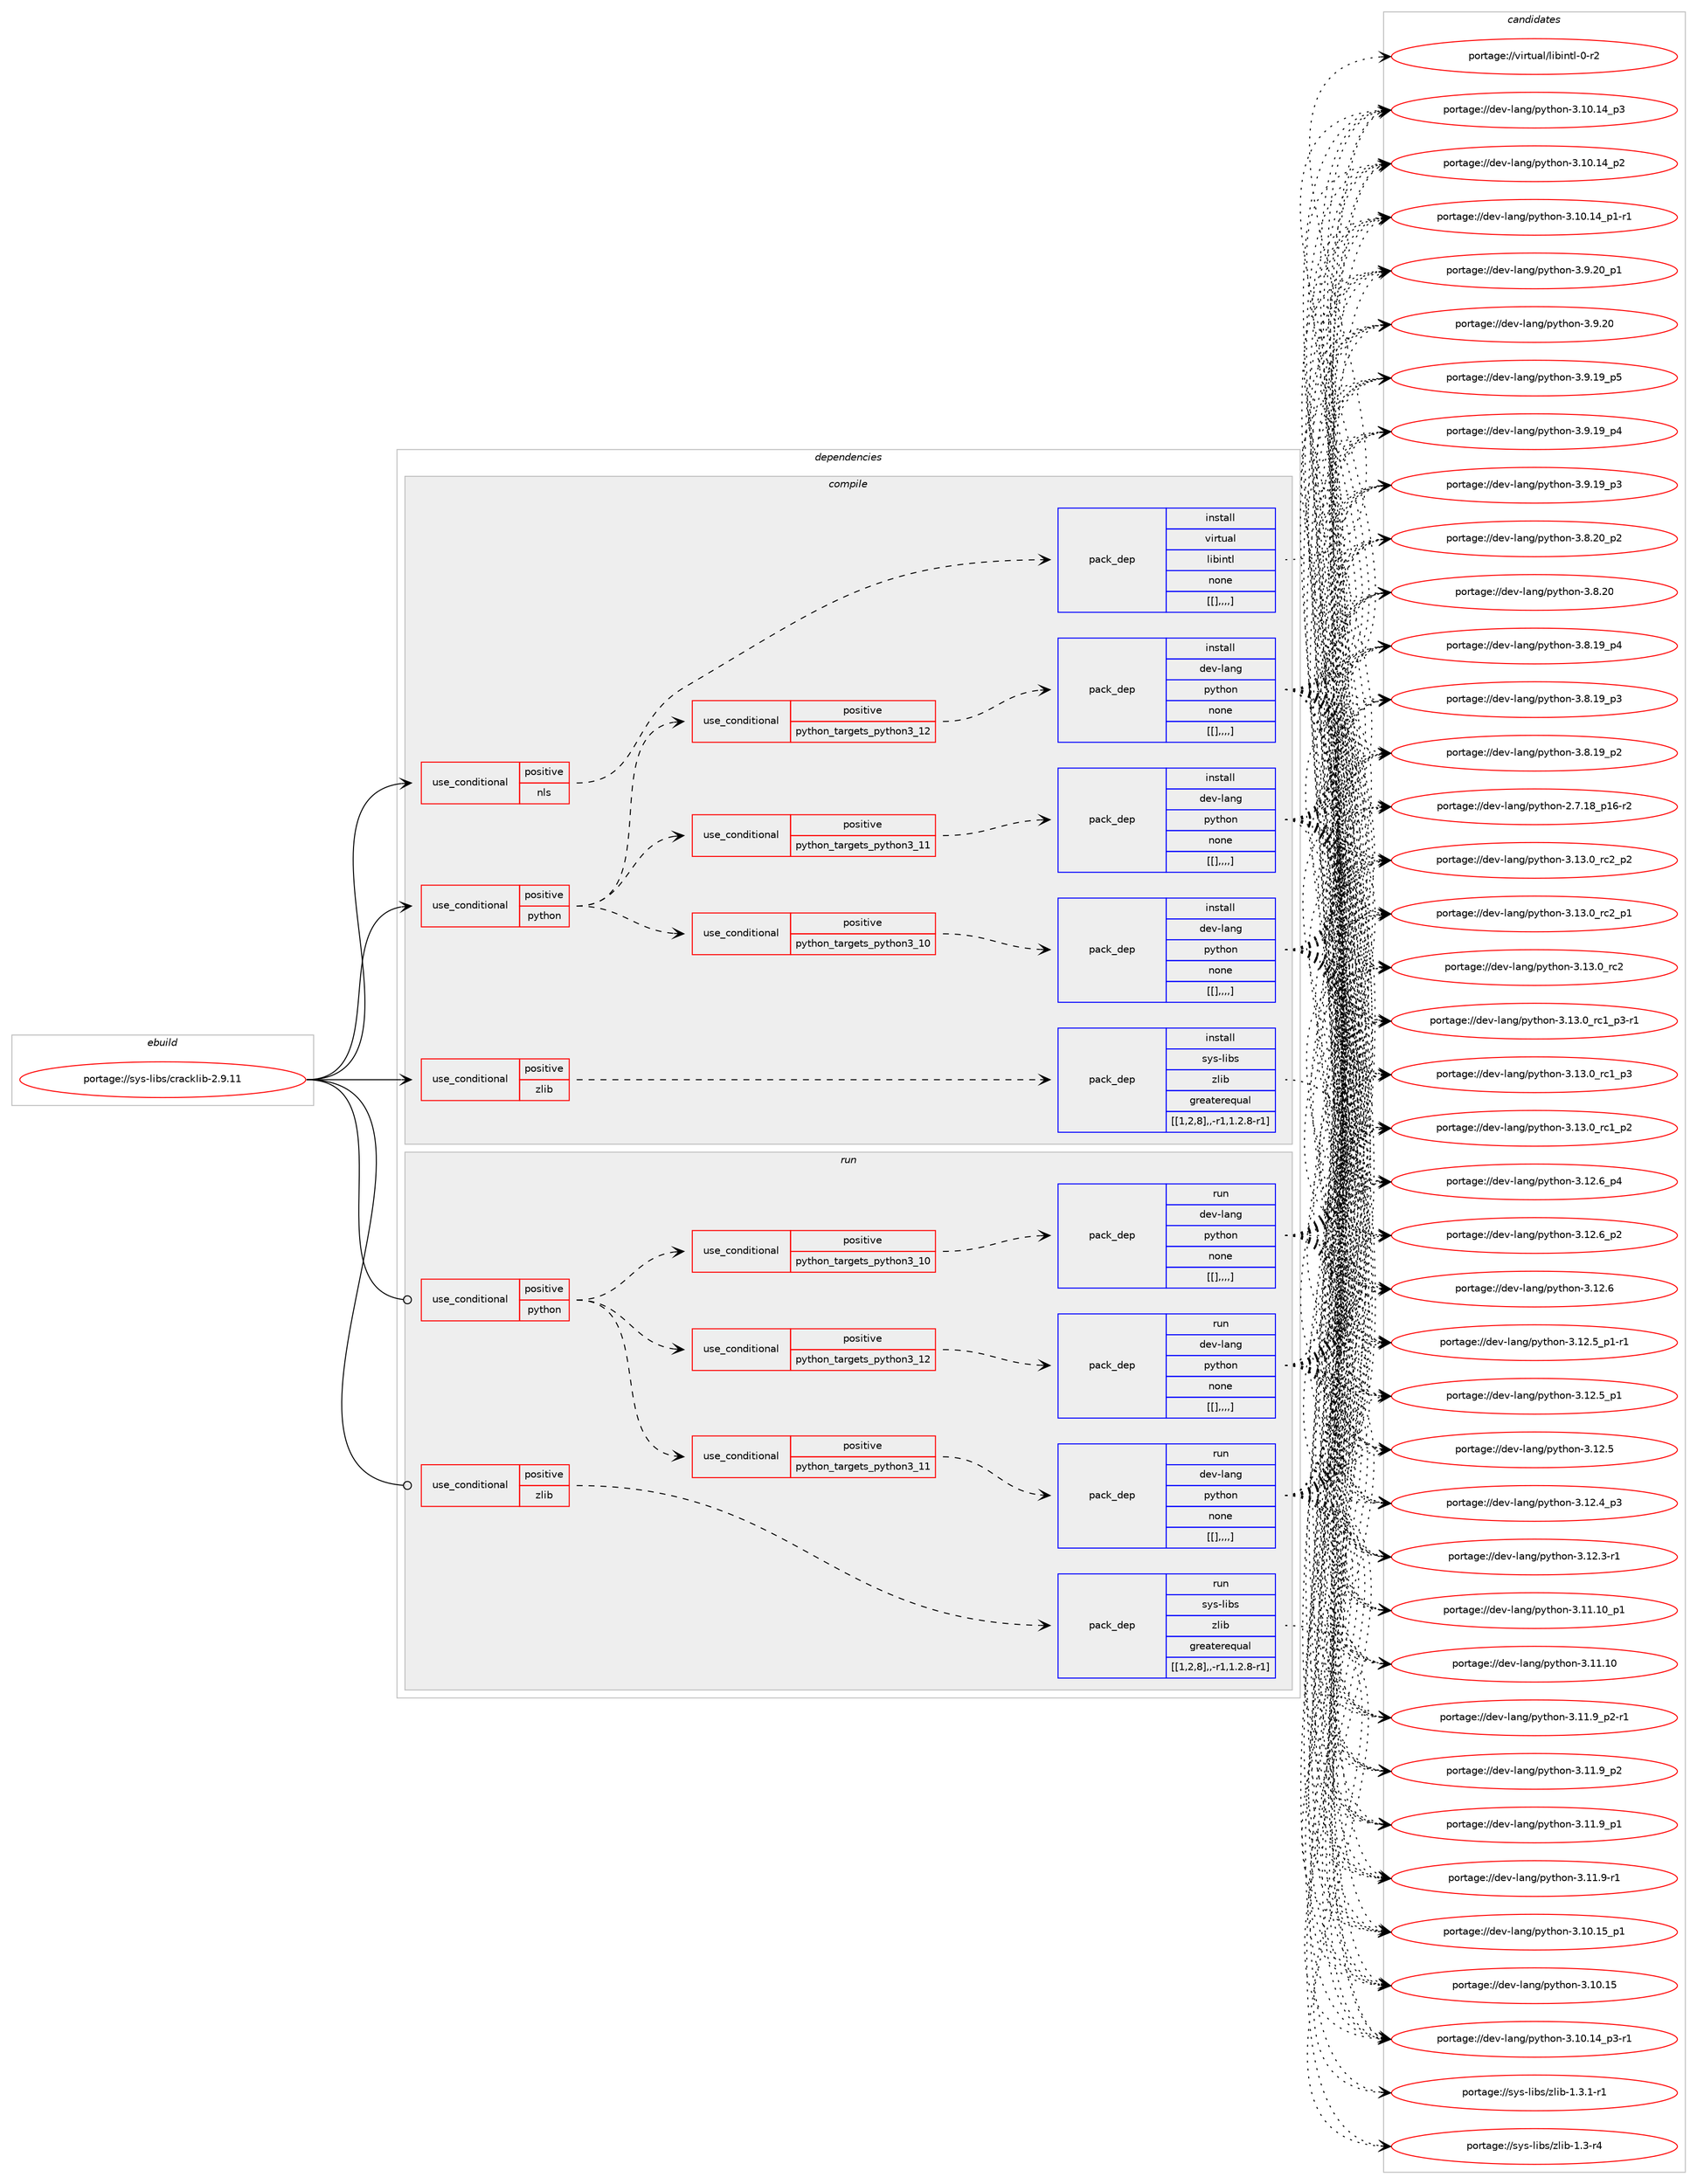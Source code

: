 digraph prolog {

# *************
# Graph options
# *************

newrank=true;
concentrate=true;
compound=true;
graph [rankdir=LR,fontname=Helvetica,fontsize=10,ranksep=1.5];#, ranksep=2.5, nodesep=0.2];
edge  [arrowhead=vee];
node  [fontname=Helvetica,fontsize=10];

# **********
# The ebuild
# **********

subgraph cluster_leftcol {
color=gray;
label=<<i>ebuild</i>>;
id [label="portage://sys-libs/cracklib-2.9.11", color=red, width=4, href="../sys-libs/cracklib-2.9.11.svg"];
}

# ****************
# The dependencies
# ****************

subgraph cluster_midcol {
color=gray;
label=<<i>dependencies</i>>;
subgraph cluster_compile {
fillcolor="#eeeeee";
style=filled;
label=<<i>compile</i>>;
subgraph cond9446 {
dependency25572 [label=<<TABLE BORDER="0" CELLBORDER="1" CELLSPACING="0" CELLPADDING="4"><TR><TD ROWSPAN="3" CELLPADDING="10">use_conditional</TD></TR><TR><TD>positive</TD></TR><TR><TD>nls</TD></TR></TABLE>>, shape=none, color=red];
subgraph pack16048 {
dependency25573 [label=<<TABLE BORDER="0" CELLBORDER="1" CELLSPACING="0" CELLPADDING="4" WIDTH="220"><TR><TD ROWSPAN="6" CELLPADDING="30">pack_dep</TD></TR><TR><TD WIDTH="110">install</TD></TR><TR><TD>virtual</TD></TR><TR><TD>libintl</TD></TR><TR><TD>none</TD></TR><TR><TD>[[],,,,]</TD></TR></TABLE>>, shape=none, color=blue];
}
dependency25572:e -> dependency25573:w [weight=20,style="dashed",arrowhead="vee"];
}
id:e -> dependency25572:w [weight=20,style="solid",arrowhead="vee"];
subgraph cond9447 {
dependency25574 [label=<<TABLE BORDER="0" CELLBORDER="1" CELLSPACING="0" CELLPADDING="4"><TR><TD ROWSPAN="3" CELLPADDING="10">use_conditional</TD></TR><TR><TD>positive</TD></TR><TR><TD>python</TD></TR></TABLE>>, shape=none, color=red];
subgraph cond9448 {
dependency25575 [label=<<TABLE BORDER="0" CELLBORDER="1" CELLSPACING="0" CELLPADDING="4"><TR><TD ROWSPAN="3" CELLPADDING="10">use_conditional</TD></TR><TR><TD>positive</TD></TR><TR><TD>python_targets_python3_10</TD></TR></TABLE>>, shape=none, color=red];
subgraph pack16049 {
dependency25576 [label=<<TABLE BORDER="0" CELLBORDER="1" CELLSPACING="0" CELLPADDING="4" WIDTH="220"><TR><TD ROWSPAN="6" CELLPADDING="30">pack_dep</TD></TR><TR><TD WIDTH="110">install</TD></TR><TR><TD>dev-lang</TD></TR><TR><TD>python</TD></TR><TR><TD>none</TD></TR><TR><TD>[[],,,,]</TD></TR></TABLE>>, shape=none, color=blue];
}
dependency25575:e -> dependency25576:w [weight=20,style="dashed",arrowhead="vee"];
}
dependency25574:e -> dependency25575:w [weight=20,style="dashed",arrowhead="vee"];
subgraph cond9449 {
dependency25577 [label=<<TABLE BORDER="0" CELLBORDER="1" CELLSPACING="0" CELLPADDING="4"><TR><TD ROWSPAN="3" CELLPADDING="10">use_conditional</TD></TR><TR><TD>positive</TD></TR><TR><TD>python_targets_python3_11</TD></TR></TABLE>>, shape=none, color=red];
subgraph pack16050 {
dependency25578 [label=<<TABLE BORDER="0" CELLBORDER="1" CELLSPACING="0" CELLPADDING="4" WIDTH="220"><TR><TD ROWSPAN="6" CELLPADDING="30">pack_dep</TD></TR><TR><TD WIDTH="110">install</TD></TR><TR><TD>dev-lang</TD></TR><TR><TD>python</TD></TR><TR><TD>none</TD></TR><TR><TD>[[],,,,]</TD></TR></TABLE>>, shape=none, color=blue];
}
dependency25577:e -> dependency25578:w [weight=20,style="dashed",arrowhead="vee"];
}
dependency25574:e -> dependency25577:w [weight=20,style="dashed",arrowhead="vee"];
subgraph cond9450 {
dependency25579 [label=<<TABLE BORDER="0" CELLBORDER="1" CELLSPACING="0" CELLPADDING="4"><TR><TD ROWSPAN="3" CELLPADDING="10">use_conditional</TD></TR><TR><TD>positive</TD></TR><TR><TD>python_targets_python3_12</TD></TR></TABLE>>, shape=none, color=red];
subgraph pack16051 {
dependency25580 [label=<<TABLE BORDER="0" CELLBORDER="1" CELLSPACING="0" CELLPADDING="4" WIDTH="220"><TR><TD ROWSPAN="6" CELLPADDING="30">pack_dep</TD></TR><TR><TD WIDTH="110">install</TD></TR><TR><TD>dev-lang</TD></TR><TR><TD>python</TD></TR><TR><TD>none</TD></TR><TR><TD>[[],,,,]</TD></TR></TABLE>>, shape=none, color=blue];
}
dependency25579:e -> dependency25580:w [weight=20,style="dashed",arrowhead="vee"];
}
dependency25574:e -> dependency25579:w [weight=20,style="dashed",arrowhead="vee"];
}
id:e -> dependency25574:w [weight=20,style="solid",arrowhead="vee"];
subgraph cond9451 {
dependency25581 [label=<<TABLE BORDER="0" CELLBORDER="1" CELLSPACING="0" CELLPADDING="4"><TR><TD ROWSPAN="3" CELLPADDING="10">use_conditional</TD></TR><TR><TD>positive</TD></TR><TR><TD>zlib</TD></TR></TABLE>>, shape=none, color=red];
subgraph pack16052 {
dependency25582 [label=<<TABLE BORDER="0" CELLBORDER="1" CELLSPACING="0" CELLPADDING="4" WIDTH="220"><TR><TD ROWSPAN="6" CELLPADDING="30">pack_dep</TD></TR><TR><TD WIDTH="110">install</TD></TR><TR><TD>sys-libs</TD></TR><TR><TD>zlib</TD></TR><TR><TD>greaterequal</TD></TR><TR><TD>[[1,2,8],,-r1,1.2.8-r1]</TD></TR></TABLE>>, shape=none, color=blue];
}
dependency25581:e -> dependency25582:w [weight=20,style="dashed",arrowhead="vee"];
}
id:e -> dependency25581:w [weight=20,style="solid",arrowhead="vee"];
}
subgraph cluster_compileandrun {
fillcolor="#eeeeee";
style=filled;
label=<<i>compile and run</i>>;
}
subgraph cluster_run {
fillcolor="#eeeeee";
style=filled;
label=<<i>run</i>>;
subgraph cond9452 {
dependency25583 [label=<<TABLE BORDER="0" CELLBORDER="1" CELLSPACING="0" CELLPADDING="4"><TR><TD ROWSPAN="3" CELLPADDING="10">use_conditional</TD></TR><TR><TD>positive</TD></TR><TR><TD>python</TD></TR></TABLE>>, shape=none, color=red];
subgraph cond9453 {
dependency25584 [label=<<TABLE BORDER="0" CELLBORDER="1" CELLSPACING="0" CELLPADDING="4"><TR><TD ROWSPAN="3" CELLPADDING="10">use_conditional</TD></TR><TR><TD>positive</TD></TR><TR><TD>python_targets_python3_10</TD></TR></TABLE>>, shape=none, color=red];
subgraph pack16053 {
dependency25585 [label=<<TABLE BORDER="0" CELLBORDER="1" CELLSPACING="0" CELLPADDING="4" WIDTH="220"><TR><TD ROWSPAN="6" CELLPADDING="30">pack_dep</TD></TR><TR><TD WIDTH="110">run</TD></TR><TR><TD>dev-lang</TD></TR><TR><TD>python</TD></TR><TR><TD>none</TD></TR><TR><TD>[[],,,,]</TD></TR></TABLE>>, shape=none, color=blue];
}
dependency25584:e -> dependency25585:w [weight=20,style="dashed",arrowhead="vee"];
}
dependency25583:e -> dependency25584:w [weight=20,style="dashed",arrowhead="vee"];
subgraph cond9454 {
dependency25586 [label=<<TABLE BORDER="0" CELLBORDER="1" CELLSPACING="0" CELLPADDING="4"><TR><TD ROWSPAN="3" CELLPADDING="10">use_conditional</TD></TR><TR><TD>positive</TD></TR><TR><TD>python_targets_python3_11</TD></TR></TABLE>>, shape=none, color=red];
subgraph pack16054 {
dependency25587 [label=<<TABLE BORDER="0" CELLBORDER="1" CELLSPACING="0" CELLPADDING="4" WIDTH="220"><TR><TD ROWSPAN="6" CELLPADDING="30">pack_dep</TD></TR><TR><TD WIDTH="110">run</TD></TR><TR><TD>dev-lang</TD></TR><TR><TD>python</TD></TR><TR><TD>none</TD></TR><TR><TD>[[],,,,]</TD></TR></TABLE>>, shape=none, color=blue];
}
dependency25586:e -> dependency25587:w [weight=20,style="dashed",arrowhead="vee"];
}
dependency25583:e -> dependency25586:w [weight=20,style="dashed",arrowhead="vee"];
subgraph cond9455 {
dependency25588 [label=<<TABLE BORDER="0" CELLBORDER="1" CELLSPACING="0" CELLPADDING="4"><TR><TD ROWSPAN="3" CELLPADDING="10">use_conditional</TD></TR><TR><TD>positive</TD></TR><TR><TD>python_targets_python3_12</TD></TR></TABLE>>, shape=none, color=red];
subgraph pack16055 {
dependency25589 [label=<<TABLE BORDER="0" CELLBORDER="1" CELLSPACING="0" CELLPADDING="4" WIDTH="220"><TR><TD ROWSPAN="6" CELLPADDING="30">pack_dep</TD></TR><TR><TD WIDTH="110">run</TD></TR><TR><TD>dev-lang</TD></TR><TR><TD>python</TD></TR><TR><TD>none</TD></TR><TR><TD>[[],,,,]</TD></TR></TABLE>>, shape=none, color=blue];
}
dependency25588:e -> dependency25589:w [weight=20,style="dashed",arrowhead="vee"];
}
dependency25583:e -> dependency25588:w [weight=20,style="dashed",arrowhead="vee"];
}
id:e -> dependency25583:w [weight=20,style="solid",arrowhead="odot"];
subgraph cond9456 {
dependency25590 [label=<<TABLE BORDER="0" CELLBORDER="1" CELLSPACING="0" CELLPADDING="4"><TR><TD ROWSPAN="3" CELLPADDING="10">use_conditional</TD></TR><TR><TD>positive</TD></TR><TR><TD>zlib</TD></TR></TABLE>>, shape=none, color=red];
subgraph pack16056 {
dependency25591 [label=<<TABLE BORDER="0" CELLBORDER="1" CELLSPACING="0" CELLPADDING="4" WIDTH="220"><TR><TD ROWSPAN="6" CELLPADDING="30">pack_dep</TD></TR><TR><TD WIDTH="110">run</TD></TR><TR><TD>sys-libs</TD></TR><TR><TD>zlib</TD></TR><TR><TD>greaterequal</TD></TR><TR><TD>[[1,2,8],,-r1,1.2.8-r1]</TD></TR></TABLE>>, shape=none, color=blue];
}
dependency25590:e -> dependency25591:w [weight=20,style="dashed",arrowhead="vee"];
}
id:e -> dependency25590:w [weight=20,style="solid",arrowhead="odot"];
}
}

# **************
# The candidates
# **************

subgraph cluster_choices {
rank=same;
color=gray;
label=<<i>candidates</i>>;

subgraph choice16048 {
color=black;
nodesep=1;
choice11810511411611797108471081059810511011610845484511450 [label="portage://virtual/libintl-0-r2", color=red, width=4,href="../virtual/libintl-0-r2.svg"];
dependency25573:e -> choice11810511411611797108471081059810511011610845484511450:w [style=dotted,weight="100"];
}
subgraph choice16049 {
color=black;
nodesep=1;
choice100101118451089711010347112121116104111110455146495146489511499509511250 [label="portage://dev-lang/python-3.13.0_rc2_p2", color=red, width=4,href="../dev-lang/python-3.13.0_rc2_p2.svg"];
choice100101118451089711010347112121116104111110455146495146489511499509511249 [label="portage://dev-lang/python-3.13.0_rc2_p1", color=red, width=4,href="../dev-lang/python-3.13.0_rc2_p1.svg"];
choice10010111845108971101034711212111610411111045514649514648951149950 [label="portage://dev-lang/python-3.13.0_rc2", color=red, width=4,href="../dev-lang/python-3.13.0_rc2.svg"];
choice1001011184510897110103471121211161041111104551464951464895114994995112514511449 [label="portage://dev-lang/python-3.13.0_rc1_p3-r1", color=red, width=4,href="../dev-lang/python-3.13.0_rc1_p3-r1.svg"];
choice100101118451089711010347112121116104111110455146495146489511499499511251 [label="portage://dev-lang/python-3.13.0_rc1_p3", color=red, width=4,href="../dev-lang/python-3.13.0_rc1_p3.svg"];
choice100101118451089711010347112121116104111110455146495146489511499499511250 [label="portage://dev-lang/python-3.13.0_rc1_p2", color=red, width=4,href="../dev-lang/python-3.13.0_rc1_p2.svg"];
choice100101118451089711010347112121116104111110455146495046549511252 [label="portage://dev-lang/python-3.12.6_p4", color=red, width=4,href="../dev-lang/python-3.12.6_p4.svg"];
choice100101118451089711010347112121116104111110455146495046549511250 [label="portage://dev-lang/python-3.12.6_p2", color=red, width=4,href="../dev-lang/python-3.12.6_p2.svg"];
choice10010111845108971101034711212111610411111045514649504654 [label="portage://dev-lang/python-3.12.6", color=red, width=4,href="../dev-lang/python-3.12.6.svg"];
choice1001011184510897110103471121211161041111104551464950465395112494511449 [label="portage://dev-lang/python-3.12.5_p1-r1", color=red, width=4,href="../dev-lang/python-3.12.5_p1-r1.svg"];
choice100101118451089711010347112121116104111110455146495046539511249 [label="portage://dev-lang/python-3.12.5_p1", color=red, width=4,href="../dev-lang/python-3.12.5_p1.svg"];
choice10010111845108971101034711212111610411111045514649504653 [label="portage://dev-lang/python-3.12.5", color=red, width=4,href="../dev-lang/python-3.12.5.svg"];
choice100101118451089711010347112121116104111110455146495046529511251 [label="portage://dev-lang/python-3.12.4_p3", color=red, width=4,href="../dev-lang/python-3.12.4_p3.svg"];
choice100101118451089711010347112121116104111110455146495046514511449 [label="portage://dev-lang/python-3.12.3-r1", color=red, width=4,href="../dev-lang/python-3.12.3-r1.svg"];
choice10010111845108971101034711212111610411111045514649494649489511249 [label="portage://dev-lang/python-3.11.10_p1", color=red, width=4,href="../dev-lang/python-3.11.10_p1.svg"];
choice1001011184510897110103471121211161041111104551464949464948 [label="portage://dev-lang/python-3.11.10", color=red, width=4,href="../dev-lang/python-3.11.10.svg"];
choice1001011184510897110103471121211161041111104551464949465795112504511449 [label="portage://dev-lang/python-3.11.9_p2-r1", color=red, width=4,href="../dev-lang/python-3.11.9_p2-r1.svg"];
choice100101118451089711010347112121116104111110455146494946579511250 [label="portage://dev-lang/python-3.11.9_p2", color=red, width=4,href="../dev-lang/python-3.11.9_p2.svg"];
choice100101118451089711010347112121116104111110455146494946579511249 [label="portage://dev-lang/python-3.11.9_p1", color=red, width=4,href="../dev-lang/python-3.11.9_p1.svg"];
choice100101118451089711010347112121116104111110455146494946574511449 [label="portage://dev-lang/python-3.11.9-r1", color=red, width=4,href="../dev-lang/python-3.11.9-r1.svg"];
choice10010111845108971101034711212111610411111045514649484649539511249 [label="portage://dev-lang/python-3.10.15_p1", color=red, width=4,href="../dev-lang/python-3.10.15_p1.svg"];
choice1001011184510897110103471121211161041111104551464948464953 [label="portage://dev-lang/python-3.10.15", color=red, width=4,href="../dev-lang/python-3.10.15.svg"];
choice100101118451089711010347112121116104111110455146494846495295112514511449 [label="portage://dev-lang/python-3.10.14_p3-r1", color=red, width=4,href="../dev-lang/python-3.10.14_p3-r1.svg"];
choice10010111845108971101034711212111610411111045514649484649529511251 [label="portage://dev-lang/python-3.10.14_p3", color=red, width=4,href="../dev-lang/python-3.10.14_p3.svg"];
choice10010111845108971101034711212111610411111045514649484649529511250 [label="portage://dev-lang/python-3.10.14_p2", color=red, width=4,href="../dev-lang/python-3.10.14_p2.svg"];
choice100101118451089711010347112121116104111110455146494846495295112494511449 [label="portage://dev-lang/python-3.10.14_p1-r1", color=red, width=4,href="../dev-lang/python-3.10.14_p1-r1.svg"];
choice100101118451089711010347112121116104111110455146574650489511249 [label="portage://dev-lang/python-3.9.20_p1", color=red, width=4,href="../dev-lang/python-3.9.20_p1.svg"];
choice10010111845108971101034711212111610411111045514657465048 [label="portage://dev-lang/python-3.9.20", color=red, width=4,href="../dev-lang/python-3.9.20.svg"];
choice100101118451089711010347112121116104111110455146574649579511253 [label="portage://dev-lang/python-3.9.19_p5", color=red, width=4,href="../dev-lang/python-3.9.19_p5.svg"];
choice100101118451089711010347112121116104111110455146574649579511252 [label="portage://dev-lang/python-3.9.19_p4", color=red, width=4,href="../dev-lang/python-3.9.19_p4.svg"];
choice100101118451089711010347112121116104111110455146574649579511251 [label="portage://dev-lang/python-3.9.19_p3", color=red, width=4,href="../dev-lang/python-3.9.19_p3.svg"];
choice100101118451089711010347112121116104111110455146564650489511250 [label="portage://dev-lang/python-3.8.20_p2", color=red, width=4,href="../dev-lang/python-3.8.20_p2.svg"];
choice10010111845108971101034711212111610411111045514656465048 [label="portage://dev-lang/python-3.8.20", color=red, width=4,href="../dev-lang/python-3.8.20.svg"];
choice100101118451089711010347112121116104111110455146564649579511252 [label="portage://dev-lang/python-3.8.19_p4", color=red, width=4,href="../dev-lang/python-3.8.19_p4.svg"];
choice100101118451089711010347112121116104111110455146564649579511251 [label="portage://dev-lang/python-3.8.19_p3", color=red, width=4,href="../dev-lang/python-3.8.19_p3.svg"];
choice100101118451089711010347112121116104111110455146564649579511250 [label="portage://dev-lang/python-3.8.19_p2", color=red, width=4,href="../dev-lang/python-3.8.19_p2.svg"];
choice100101118451089711010347112121116104111110455046554649569511249544511450 [label="portage://dev-lang/python-2.7.18_p16-r2", color=red, width=4,href="../dev-lang/python-2.7.18_p16-r2.svg"];
dependency25576:e -> choice100101118451089711010347112121116104111110455146495146489511499509511250:w [style=dotted,weight="100"];
dependency25576:e -> choice100101118451089711010347112121116104111110455146495146489511499509511249:w [style=dotted,weight="100"];
dependency25576:e -> choice10010111845108971101034711212111610411111045514649514648951149950:w [style=dotted,weight="100"];
dependency25576:e -> choice1001011184510897110103471121211161041111104551464951464895114994995112514511449:w [style=dotted,weight="100"];
dependency25576:e -> choice100101118451089711010347112121116104111110455146495146489511499499511251:w [style=dotted,weight="100"];
dependency25576:e -> choice100101118451089711010347112121116104111110455146495146489511499499511250:w [style=dotted,weight="100"];
dependency25576:e -> choice100101118451089711010347112121116104111110455146495046549511252:w [style=dotted,weight="100"];
dependency25576:e -> choice100101118451089711010347112121116104111110455146495046549511250:w [style=dotted,weight="100"];
dependency25576:e -> choice10010111845108971101034711212111610411111045514649504654:w [style=dotted,weight="100"];
dependency25576:e -> choice1001011184510897110103471121211161041111104551464950465395112494511449:w [style=dotted,weight="100"];
dependency25576:e -> choice100101118451089711010347112121116104111110455146495046539511249:w [style=dotted,weight="100"];
dependency25576:e -> choice10010111845108971101034711212111610411111045514649504653:w [style=dotted,weight="100"];
dependency25576:e -> choice100101118451089711010347112121116104111110455146495046529511251:w [style=dotted,weight="100"];
dependency25576:e -> choice100101118451089711010347112121116104111110455146495046514511449:w [style=dotted,weight="100"];
dependency25576:e -> choice10010111845108971101034711212111610411111045514649494649489511249:w [style=dotted,weight="100"];
dependency25576:e -> choice1001011184510897110103471121211161041111104551464949464948:w [style=dotted,weight="100"];
dependency25576:e -> choice1001011184510897110103471121211161041111104551464949465795112504511449:w [style=dotted,weight="100"];
dependency25576:e -> choice100101118451089711010347112121116104111110455146494946579511250:w [style=dotted,weight="100"];
dependency25576:e -> choice100101118451089711010347112121116104111110455146494946579511249:w [style=dotted,weight="100"];
dependency25576:e -> choice100101118451089711010347112121116104111110455146494946574511449:w [style=dotted,weight="100"];
dependency25576:e -> choice10010111845108971101034711212111610411111045514649484649539511249:w [style=dotted,weight="100"];
dependency25576:e -> choice1001011184510897110103471121211161041111104551464948464953:w [style=dotted,weight="100"];
dependency25576:e -> choice100101118451089711010347112121116104111110455146494846495295112514511449:w [style=dotted,weight="100"];
dependency25576:e -> choice10010111845108971101034711212111610411111045514649484649529511251:w [style=dotted,weight="100"];
dependency25576:e -> choice10010111845108971101034711212111610411111045514649484649529511250:w [style=dotted,weight="100"];
dependency25576:e -> choice100101118451089711010347112121116104111110455146494846495295112494511449:w [style=dotted,weight="100"];
dependency25576:e -> choice100101118451089711010347112121116104111110455146574650489511249:w [style=dotted,weight="100"];
dependency25576:e -> choice10010111845108971101034711212111610411111045514657465048:w [style=dotted,weight="100"];
dependency25576:e -> choice100101118451089711010347112121116104111110455146574649579511253:w [style=dotted,weight="100"];
dependency25576:e -> choice100101118451089711010347112121116104111110455146574649579511252:w [style=dotted,weight="100"];
dependency25576:e -> choice100101118451089711010347112121116104111110455146574649579511251:w [style=dotted,weight="100"];
dependency25576:e -> choice100101118451089711010347112121116104111110455146564650489511250:w [style=dotted,weight="100"];
dependency25576:e -> choice10010111845108971101034711212111610411111045514656465048:w [style=dotted,weight="100"];
dependency25576:e -> choice100101118451089711010347112121116104111110455146564649579511252:w [style=dotted,weight="100"];
dependency25576:e -> choice100101118451089711010347112121116104111110455146564649579511251:w [style=dotted,weight="100"];
dependency25576:e -> choice100101118451089711010347112121116104111110455146564649579511250:w [style=dotted,weight="100"];
dependency25576:e -> choice100101118451089711010347112121116104111110455046554649569511249544511450:w [style=dotted,weight="100"];
}
subgraph choice16050 {
color=black;
nodesep=1;
choice100101118451089711010347112121116104111110455146495146489511499509511250 [label="portage://dev-lang/python-3.13.0_rc2_p2", color=red, width=4,href="../dev-lang/python-3.13.0_rc2_p2.svg"];
choice100101118451089711010347112121116104111110455146495146489511499509511249 [label="portage://dev-lang/python-3.13.0_rc2_p1", color=red, width=4,href="../dev-lang/python-3.13.0_rc2_p1.svg"];
choice10010111845108971101034711212111610411111045514649514648951149950 [label="portage://dev-lang/python-3.13.0_rc2", color=red, width=4,href="../dev-lang/python-3.13.0_rc2.svg"];
choice1001011184510897110103471121211161041111104551464951464895114994995112514511449 [label="portage://dev-lang/python-3.13.0_rc1_p3-r1", color=red, width=4,href="../dev-lang/python-3.13.0_rc1_p3-r1.svg"];
choice100101118451089711010347112121116104111110455146495146489511499499511251 [label="portage://dev-lang/python-3.13.0_rc1_p3", color=red, width=4,href="../dev-lang/python-3.13.0_rc1_p3.svg"];
choice100101118451089711010347112121116104111110455146495146489511499499511250 [label="portage://dev-lang/python-3.13.0_rc1_p2", color=red, width=4,href="../dev-lang/python-3.13.0_rc1_p2.svg"];
choice100101118451089711010347112121116104111110455146495046549511252 [label="portage://dev-lang/python-3.12.6_p4", color=red, width=4,href="../dev-lang/python-3.12.6_p4.svg"];
choice100101118451089711010347112121116104111110455146495046549511250 [label="portage://dev-lang/python-3.12.6_p2", color=red, width=4,href="../dev-lang/python-3.12.6_p2.svg"];
choice10010111845108971101034711212111610411111045514649504654 [label="portage://dev-lang/python-3.12.6", color=red, width=4,href="../dev-lang/python-3.12.6.svg"];
choice1001011184510897110103471121211161041111104551464950465395112494511449 [label="portage://dev-lang/python-3.12.5_p1-r1", color=red, width=4,href="../dev-lang/python-3.12.5_p1-r1.svg"];
choice100101118451089711010347112121116104111110455146495046539511249 [label="portage://dev-lang/python-3.12.5_p1", color=red, width=4,href="../dev-lang/python-3.12.5_p1.svg"];
choice10010111845108971101034711212111610411111045514649504653 [label="portage://dev-lang/python-3.12.5", color=red, width=4,href="../dev-lang/python-3.12.5.svg"];
choice100101118451089711010347112121116104111110455146495046529511251 [label="portage://dev-lang/python-3.12.4_p3", color=red, width=4,href="../dev-lang/python-3.12.4_p3.svg"];
choice100101118451089711010347112121116104111110455146495046514511449 [label="portage://dev-lang/python-3.12.3-r1", color=red, width=4,href="../dev-lang/python-3.12.3-r1.svg"];
choice10010111845108971101034711212111610411111045514649494649489511249 [label="portage://dev-lang/python-3.11.10_p1", color=red, width=4,href="../dev-lang/python-3.11.10_p1.svg"];
choice1001011184510897110103471121211161041111104551464949464948 [label="portage://dev-lang/python-3.11.10", color=red, width=4,href="../dev-lang/python-3.11.10.svg"];
choice1001011184510897110103471121211161041111104551464949465795112504511449 [label="portage://dev-lang/python-3.11.9_p2-r1", color=red, width=4,href="../dev-lang/python-3.11.9_p2-r1.svg"];
choice100101118451089711010347112121116104111110455146494946579511250 [label="portage://dev-lang/python-3.11.9_p2", color=red, width=4,href="../dev-lang/python-3.11.9_p2.svg"];
choice100101118451089711010347112121116104111110455146494946579511249 [label="portage://dev-lang/python-3.11.9_p1", color=red, width=4,href="../dev-lang/python-3.11.9_p1.svg"];
choice100101118451089711010347112121116104111110455146494946574511449 [label="portage://dev-lang/python-3.11.9-r1", color=red, width=4,href="../dev-lang/python-3.11.9-r1.svg"];
choice10010111845108971101034711212111610411111045514649484649539511249 [label="portage://dev-lang/python-3.10.15_p1", color=red, width=4,href="../dev-lang/python-3.10.15_p1.svg"];
choice1001011184510897110103471121211161041111104551464948464953 [label="portage://dev-lang/python-3.10.15", color=red, width=4,href="../dev-lang/python-3.10.15.svg"];
choice100101118451089711010347112121116104111110455146494846495295112514511449 [label="portage://dev-lang/python-3.10.14_p3-r1", color=red, width=4,href="../dev-lang/python-3.10.14_p3-r1.svg"];
choice10010111845108971101034711212111610411111045514649484649529511251 [label="portage://dev-lang/python-3.10.14_p3", color=red, width=4,href="../dev-lang/python-3.10.14_p3.svg"];
choice10010111845108971101034711212111610411111045514649484649529511250 [label="portage://dev-lang/python-3.10.14_p2", color=red, width=4,href="../dev-lang/python-3.10.14_p2.svg"];
choice100101118451089711010347112121116104111110455146494846495295112494511449 [label="portage://dev-lang/python-3.10.14_p1-r1", color=red, width=4,href="../dev-lang/python-3.10.14_p1-r1.svg"];
choice100101118451089711010347112121116104111110455146574650489511249 [label="portage://dev-lang/python-3.9.20_p1", color=red, width=4,href="../dev-lang/python-3.9.20_p1.svg"];
choice10010111845108971101034711212111610411111045514657465048 [label="portage://dev-lang/python-3.9.20", color=red, width=4,href="../dev-lang/python-3.9.20.svg"];
choice100101118451089711010347112121116104111110455146574649579511253 [label="portage://dev-lang/python-3.9.19_p5", color=red, width=4,href="../dev-lang/python-3.9.19_p5.svg"];
choice100101118451089711010347112121116104111110455146574649579511252 [label="portage://dev-lang/python-3.9.19_p4", color=red, width=4,href="../dev-lang/python-3.9.19_p4.svg"];
choice100101118451089711010347112121116104111110455146574649579511251 [label="portage://dev-lang/python-3.9.19_p3", color=red, width=4,href="../dev-lang/python-3.9.19_p3.svg"];
choice100101118451089711010347112121116104111110455146564650489511250 [label="portage://dev-lang/python-3.8.20_p2", color=red, width=4,href="../dev-lang/python-3.8.20_p2.svg"];
choice10010111845108971101034711212111610411111045514656465048 [label="portage://dev-lang/python-3.8.20", color=red, width=4,href="../dev-lang/python-3.8.20.svg"];
choice100101118451089711010347112121116104111110455146564649579511252 [label="portage://dev-lang/python-3.8.19_p4", color=red, width=4,href="../dev-lang/python-3.8.19_p4.svg"];
choice100101118451089711010347112121116104111110455146564649579511251 [label="portage://dev-lang/python-3.8.19_p3", color=red, width=4,href="../dev-lang/python-3.8.19_p3.svg"];
choice100101118451089711010347112121116104111110455146564649579511250 [label="portage://dev-lang/python-3.8.19_p2", color=red, width=4,href="../dev-lang/python-3.8.19_p2.svg"];
choice100101118451089711010347112121116104111110455046554649569511249544511450 [label="portage://dev-lang/python-2.7.18_p16-r2", color=red, width=4,href="../dev-lang/python-2.7.18_p16-r2.svg"];
dependency25578:e -> choice100101118451089711010347112121116104111110455146495146489511499509511250:w [style=dotted,weight="100"];
dependency25578:e -> choice100101118451089711010347112121116104111110455146495146489511499509511249:w [style=dotted,weight="100"];
dependency25578:e -> choice10010111845108971101034711212111610411111045514649514648951149950:w [style=dotted,weight="100"];
dependency25578:e -> choice1001011184510897110103471121211161041111104551464951464895114994995112514511449:w [style=dotted,weight="100"];
dependency25578:e -> choice100101118451089711010347112121116104111110455146495146489511499499511251:w [style=dotted,weight="100"];
dependency25578:e -> choice100101118451089711010347112121116104111110455146495146489511499499511250:w [style=dotted,weight="100"];
dependency25578:e -> choice100101118451089711010347112121116104111110455146495046549511252:w [style=dotted,weight="100"];
dependency25578:e -> choice100101118451089711010347112121116104111110455146495046549511250:w [style=dotted,weight="100"];
dependency25578:e -> choice10010111845108971101034711212111610411111045514649504654:w [style=dotted,weight="100"];
dependency25578:e -> choice1001011184510897110103471121211161041111104551464950465395112494511449:w [style=dotted,weight="100"];
dependency25578:e -> choice100101118451089711010347112121116104111110455146495046539511249:w [style=dotted,weight="100"];
dependency25578:e -> choice10010111845108971101034711212111610411111045514649504653:w [style=dotted,weight="100"];
dependency25578:e -> choice100101118451089711010347112121116104111110455146495046529511251:w [style=dotted,weight="100"];
dependency25578:e -> choice100101118451089711010347112121116104111110455146495046514511449:w [style=dotted,weight="100"];
dependency25578:e -> choice10010111845108971101034711212111610411111045514649494649489511249:w [style=dotted,weight="100"];
dependency25578:e -> choice1001011184510897110103471121211161041111104551464949464948:w [style=dotted,weight="100"];
dependency25578:e -> choice1001011184510897110103471121211161041111104551464949465795112504511449:w [style=dotted,weight="100"];
dependency25578:e -> choice100101118451089711010347112121116104111110455146494946579511250:w [style=dotted,weight="100"];
dependency25578:e -> choice100101118451089711010347112121116104111110455146494946579511249:w [style=dotted,weight="100"];
dependency25578:e -> choice100101118451089711010347112121116104111110455146494946574511449:w [style=dotted,weight="100"];
dependency25578:e -> choice10010111845108971101034711212111610411111045514649484649539511249:w [style=dotted,weight="100"];
dependency25578:e -> choice1001011184510897110103471121211161041111104551464948464953:w [style=dotted,weight="100"];
dependency25578:e -> choice100101118451089711010347112121116104111110455146494846495295112514511449:w [style=dotted,weight="100"];
dependency25578:e -> choice10010111845108971101034711212111610411111045514649484649529511251:w [style=dotted,weight="100"];
dependency25578:e -> choice10010111845108971101034711212111610411111045514649484649529511250:w [style=dotted,weight="100"];
dependency25578:e -> choice100101118451089711010347112121116104111110455146494846495295112494511449:w [style=dotted,weight="100"];
dependency25578:e -> choice100101118451089711010347112121116104111110455146574650489511249:w [style=dotted,weight="100"];
dependency25578:e -> choice10010111845108971101034711212111610411111045514657465048:w [style=dotted,weight="100"];
dependency25578:e -> choice100101118451089711010347112121116104111110455146574649579511253:w [style=dotted,weight="100"];
dependency25578:e -> choice100101118451089711010347112121116104111110455146574649579511252:w [style=dotted,weight="100"];
dependency25578:e -> choice100101118451089711010347112121116104111110455146574649579511251:w [style=dotted,weight="100"];
dependency25578:e -> choice100101118451089711010347112121116104111110455146564650489511250:w [style=dotted,weight="100"];
dependency25578:e -> choice10010111845108971101034711212111610411111045514656465048:w [style=dotted,weight="100"];
dependency25578:e -> choice100101118451089711010347112121116104111110455146564649579511252:w [style=dotted,weight="100"];
dependency25578:e -> choice100101118451089711010347112121116104111110455146564649579511251:w [style=dotted,weight="100"];
dependency25578:e -> choice100101118451089711010347112121116104111110455146564649579511250:w [style=dotted,weight="100"];
dependency25578:e -> choice100101118451089711010347112121116104111110455046554649569511249544511450:w [style=dotted,weight="100"];
}
subgraph choice16051 {
color=black;
nodesep=1;
choice100101118451089711010347112121116104111110455146495146489511499509511250 [label="portage://dev-lang/python-3.13.0_rc2_p2", color=red, width=4,href="../dev-lang/python-3.13.0_rc2_p2.svg"];
choice100101118451089711010347112121116104111110455146495146489511499509511249 [label="portage://dev-lang/python-3.13.0_rc2_p1", color=red, width=4,href="../dev-lang/python-3.13.0_rc2_p1.svg"];
choice10010111845108971101034711212111610411111045514649514648951149950 [label="portage://dev-lang/python-3.13.0_rc2", color=red, width=4,href="../dev-lang/python-3.13.0_rc2.svg"];
choice1001011184510897110103471121211161041111104551464951464895114994995112514511449 [label="portage://dev-lang/python-3.13.0_rc1_p3-r1", color=red, width=4,href="../dev-lang/python-3.13.0_rc1_p3-r1.svg"];
choice100101118451089711010347112121116104111110455146495146489511499499511251 [label="portage://dev-lang/python-3.13.0_rc1_p3", color=red, width=4,href="../dev-lang/python-3.13.0_rc1_p3.svg"];
choice100101118451089711010347112121116104111110455146495146489511499499511250 [label="portage://dev-lang/python-3.13.0_rc1_p2", color=red, width=4,href="../dev-lang/python-3.13.0_rc1_p2.svg"];
choice100101118451089711010347112121116104111110455146495046549511252 [label="portage://dev-lang/python-3.12.6_p4", color=red, width=4,href="../dev-lang/python-3.12.6_p4.svg"];
choice100101118451089711010347112121116104111110455146495046549511250 [label="portage://dev-lang/python-3.12.6_p2", color=red, width=4,href="../dev-lang/python-3.12.6_p2.svg"];
choice10010111845108971101034711212111610411111045514649504654 [label="portage://dev-lang/python-3.12.6", color=red, width=4,href="../dev-lang/python-3.12.6.svg"];
choice1001011184510897110103471121211161041111104551464950465395112494511449 [label="portage://dev-lang/python-3.12.5_p1-r1", color=red, width=4,href="../dev-lang/python-3.12.5_p1-r1.svg"];
choice100101118451089711010347112121116104111110455146495046539511249 [label="portage://dev-lang/python-3.12.5_p1", color=red, width=4,href="../dev-lang/python-3.12.5_p1.svg"];
choice10010111845108971101034711212111610411111045514649504653 [label="portage://dev-lang/python-3.12.5", color=red, width=4,href="../dev-lang/python-3.12.5.svg"];
choice100101118451089711010347112121116104111110455146495046529511251 [label="portage://dev-lang/python-3.12.4_p3", color=red, width=4,href="../dev-lang/python-3.12.4_p3.svg"];
choice100101118451089711010347112121116104111110455146495046514511449 [label="portage://dev-lang/python-3.12.3-r1", color=red, width=4,href="../dev-lang/python-3.12.3-r1.svg"];
choice10010111845108971101034711212111610411111045514649494649489511249 [label="portage://dev-lang/python-3.11.10_p1", color=red, width=4,href="../dev-lang/python-3.11.10_p1.svg"];
choice1001011184510897110103471121211161041111104551464949464948 [label="portage://dev-lang/python-3.11.10", color=red, width=4,href="../dev-lang/python-3.11.10.svg"];
choice1001011184510897110103471121211161041111104551464949465795112504511449 [label="portage://dev-lang/python-3.11.9_p2-r1", color=red, width=4,href="../dev-lang/python-3.11.9_p2-r1.svg"];
choice100101118451089711010347112121116104111110455146494946579511250 [label="portage://dev-lang/python-3.11.9_p2", color=red, width=4,href="../dev-lang/python-3.11.9_p2.svg"];
choice100101118451089711010347112121116104111110455146494946579511249 [label="portage://dev-lang/python-3.11.9_p1", color=red, width=4,href="../dev-lang/python-3.11.9_p1.svg"];
choice100101118451089711010347112121116104111110455146494946574511449 [label="portage://dev-lang/python-3.11.9-r1", color=red, width=4,href="../dev-lang/python-3.11.9-r1.svg"];
choice10010111845108971101034711212111610411111045514649484649539511249 [label="portage://dev-lang/python-3.10.15_p1", color=red, width=4,href="../dev-lang/python-3.10.15_p1.svg"];
choice1001011184510897110103471121211161041111104551464948464953 [label="portage://dev-lang/python-3.10.15", color=red, width=4,href="../dev-lang/python-3.10.15.svg"];
choice100101118451089711010347112121116104111110455146494846495295112514511449 [label="portage://dev-lang/python-3.10.14_p3-r1", color=red, width=4,href="../dev-lang/python-3.10.14_p3-r1.svg"];
choice10010111845108971101034711212111610411111045514649484649529511251 [label="portage://dev-lang/python-3.10.14_p3", color=red, width=4,href="../dev-lang/python-3.10.14_p3.svg"];
choice10010111845108971101034711212111610411111045514649484649529511250 [label="portage://dev-lang/python-3.10.14_p2", color=red, width=4,href="../dev-lang/python-3.10.14_p2.svg"];
choice100101118451089711010347112121116104111110455146494846495295112494511449 [label="portage://dev-lang/python-3.10.14_p1-r1", color=red, width=4,href="../dev-lang/python-3.10.14_p1-r1.svg"];
choice100101118451089711010347112121116104111110455146574650489511249 [label="portage://dev-lang/python-3.9.20_p1", color=red, width=4,href="../dev-lang/python-3.9.20_p1.svg"];
choice10010111845108971101034711212111610411111045514657465048 [label="portage://dev-lang/python-3.9.20", color=red, width=4,href="../dev-lang/python-3.9.20.svg"];
choice100101118451089711010347112121116104111110455146574649579511253 [label="portage://dev-lang/python-3.9.19_p5", color=red, width=4,href="../dev-lang/python-3.9.19_p5.svg"];
choice100101118451089711010347112121116104111110455146574649579511252 [label="portage://dev-lang/python-3.9.19_p4", color=red, width=4,href="../dev-lang/python-3.9.19_p4.svg"];
choice100101118451089711010347112121116104111110455146574649579511251 [label="portage://dev-lang/python-3.9.19_p3", color=red, width=4,href="../dev-lang/python-3.9.19_p3.svg"];
choice100101118451089711010347112121116104111110455146564650489511250 [label="portage://dev-lang/python-3.8.20_p2", color=red, width=4,href="../dev-lang/python-3.8.20_p2.svg"];
choice10010111845108971101034711212111610411111045514656465048 [label="portage://dev-lang/python-3.8.20", color=red, width=4,href="../dev-lang/python-3.8.20.svg"];
choice100101118451089711010347112121116104111110455146564649579511252 [label="portage://dev-lang/python-3.8.19_p4", color=red, width=4,href="../dev-lang/python-3.8.19_p4.svg"];
choice100101118451089711010347112121116104111110455146564649579511251 [label="portage://dev-lang/python-3.8.19_p3", color=red, width=4,href="../dev-lang/python-3.8.19_p3.svg"];
choice100101118451089711010347112121116104111110455146564649579511250 [label="portage://dev-lang/python-3.8.19_p2", color=red, width=4,href="../dev-lang/python-3.8.19_p2.svg"];
choice100101118451089711010347112121116104111110455046554649569511249544511450 [label="portage://dev-lang/python-2.7.18_p16-r2", color=red, width=4,href="../dev-lang/python-2.7.18_p16-r2.svg"];
dependency25580:e -> choice100101118451089711010347112121116104111110455146495146489511499509511250:w [style=dotted,weight="100"];
dependency25580:e -> choice100101118451089711010347112121116104111110455146495146489511499509511249:w [style=dotted,weight="100"];
dependency25580:e -> choice10010111845108971101034711212111610411111045514649514648951149950:w [style=dotted,weight="100"];
dependency25580:e -> choice1001011184510897110103471121211161041111104551464951464895114994995112514511449:w [style=dotted,weight="100"];
dependency25580:e -> choice100101118451089711010347112121116104111110455146495146489511499499511251:w [style=dotted,weight="100"];
dependency25580:e -> choice100101118451089711010347112121116104111110455146495146489511499499511250:w [style=dotted,weight="100"];
dependency25580:e -> choice100101118451089711010347112121116104111110455146495046549511252:w [style=dotted,weight="100"];
dependency25580:e -> choice100101118451089711010347112121116104111110455146495046549511250:w [style=dotted,weight="100"];
dependency25580:e -> choice10010111845108971101034711212111610411111045514649504654:w [style=dotted,weight="100"];
dependency25580:e -> choice1001011184510897110103471121211161041111104551464950465395112494511449:w [style=dotted,weight="100"];
dependency25580:e -> choice100101118451089711010347112121116104111110455146495046539511249:w [style=dotted,weight="100"];
dependency25580:e -> choice10010111845108971101034711212111610411111045514649504653:w [style=dotted,weight="100"];
dependency25580:e -> choice100101118451089711010347112121116104111110455146495046529511251:w [style=dotted,weight="100"];
dependency25580:e -> choice100101118451089711010347112121116104111110455146495046514511449:w [style=dotted,weight="100"];
dependency25580:e -> choice10010111845108971101034711212111610411111045514649494649489511249:w [style=dotted,weight="100"];
dependency25580:e -> choice1001011184510897110103471121211161041111104551464949464948:w [style=dotted,weight="100"];
dependency25580:e -> choice1001011184510897110103471121211161041111104551464949465795112504511449:w [style=dotted,weight="100"];
dependency25580:e -> choice100101118451089711010347112121116104111110455146494946579511250:w [style=dotted,weight="100"];
dependency25580:e -> choice100101118451089711010347112121116104111110455146494946579511249:w [style=dotted,weight="100"];
dependency25580:e -> choice100101118451089711010347112121116104111110455146494946574511449:w [style=dotted,weight="100"];
dependency25580:e -> choice10010111845108971101034711212111610411111045514649484649539511249:w [style=dotted,weight="100"];
dependency25580:e -> choice1001011184510897110103471121211161041111104551464948464953:w [style=dotted,weight="100"];
dependency25580:e -> choice100101118451089711010347112121116104111110455146494846495295112514511449:w [style=dotted,weight="100"];
dependency25580:e -> choice10010111845108971101034711212111610411111045514649484649529511251:w [style=dotted,weight="100"];
dependency25580:e -> choice10010111845108971101034711212111610411111045514649484649529511250:w [style=dotted,weight="100"];
dependency25580:e -> choice100101118451089711010347112121116104111110455146494846495295112494511449:w [style=dotted,weight="100"];
dependency25580:e -> choice100101118451089711010347112121116104111110455146574650489511249:w [style=dotted,weight="100"];
dependency25580:e -> choice10010111845108971101034711212111610411111045514657465048:w [style=dotted,weight="100"];
dependency25580:e -> choice100101118451089711010347112121116104111110455146574649579511253:w [style=dotted,weight="100"];
dependency25580:e -> choice100101118451089711010347112121116104111110455146574649579511252:w [style=dotted,weight="100"];
dependency25580:e -> choice100101118451089711010347112121116104111110455146574649579511251:w [style=dotted,weight="100"];
dependency25580:e -> choice100101118451089711010347112121116104111110455146564650489511250:w [style=dotted,weight="100"];
dependency25580:e -> choice10010111845108971101034711212111610411111045514656465048:w [style=dotted,weight="100"];
dependency25580:e -> choice100101118451089711010347112121116104111110455146564649579511252:w [style=dotted,weight="100"];
dependency25580:e -> choice100101118451089711010347112121116104111110455146564649579511251:w [style=dotted,weight="100"];
dependency25580:e -> choice100101118451089711010347112121116104111110455146564649579511250:w [style=dotted,weight="100"];
dependency25580:e -> choice100101118451089711010347112121116104111110455046554649569511249544511450:w [style=dotted,weight="100"];
}
subgraph choice16052 {
color=black;
nodesep=1;
choice115121115451081059811547122108105984549465146494511449 [label="portage://sys-libs/zlib-1.3.1-r1", color=red, width=4,href="../sys-libs/zlib-1.3.1-r1.svg"];
choice11512111545108105981154712210810598454946514511452 [label="portage://sys-libs/zlib-1.3-r4", color=red, width=4,href="../sys-libs/zlib-1.3-r4.svg"];
dependency25582:e -> choice115121115451081059811547122108105984549465146494511449:w [style=dotted,weight="100"];
dependency25582:e -> choice11512111545108105981154712210810598454946514511452:w [style=dotted,weight="100"];
}
subgraph choice16053 {
color=black;
nodesep=1;
choice100101118451089711010347112121116104111110455146495146489511499509511250 [label="portage://dev-lang/python-3.13.0_rc2_p2", color=red, width=4,href="../dev-lang/python-3.13.0_rc2_p2.svg"];
choice100101118451089711010347112121116104111110455146495146489511499509511249 [label="portage://dev-lang/python-3.13.0_rc2_p1", color=red, width=4,href="../dev-lang/python-3.13.0_rc2_p1.svg"];
choice10010111845108971101034711212111610411111045514649514648951149950 [label="portage://dev-lang/python-3.13.0_rc2", color=red, width=4,href="../dev-lang/python-3.13.0_rc2.svg"];
choice1001011184510897110103471121211161041111104551464951464895114994995112514511449 [label="portage://dev-lang/python-3.13.0_rc1_p3-r1", color=red, width=4,href="../dev-lang/python-3.13.0_rc1_p3-r1.svg"];
choice100101118451089711010347112121116104111110455146495146489511499499511251 [label="portage://dev-lang/python-3.13.0_rc1_p3", color=red, width=4,href="../dev-lang/python-3.13.0_rc1_p3.svg"];
choice100101118451089711010347112121116104111110455146495146489511499499511250 [label="portage://dev-lang/python-3.13.0_rc1_p2", color=red, width=4,href="../dev-lang/python-3.13.0_rc1_p2.svg"];
choice100101118451089711010347112121116104111110455146495046549511252 [label="portage://dev-lang/python-3.12.6_p4", color=red, width=4,href="../dev-lang/python-3.12.6_p4.svg"];
choice100101118451089711010347112121116104111110455146495046549511250 [label="portage://dev-lang/python-3.12.6_p2", color=red, width=4,href="../dev-lang/python-3.12.6_p2.svg"];
choice10010111845108971101034711212111610411111045514649504654 [label="portage://dev-lang/python-3.12.6", color=red, width=4,href="../dev-lang/python-3.12.6.svg"];
choice1001011184510897110103471121211161041111104551464950465395112494511449 [label="portage://dev-lang/python-3.12.5_p1-r1", color=red, width=4,href="../dev-lang/python-3.12.5_p1-r1.svg"];
choice100101118451089711010347112121116104111110455146495046539511249 [label="portage://dev-lang/python-3.12.5_p1", color=red, width=4,href="../dev-lang/python-3.12.5_p1.svg"];
choice10010111845108971101034711212111610411111045514649504653 [label="portage://dev-lang/python-3.12.5", color=red, width=4,href="../dev-lang/python-3.12.5.svg"];
choice100101118451089711010347112121116104111110455146495046529511251 [label="portage://dev-lang/python-3.12.4_p3", color=red, width=4,href="../dev-lang/python-3.12.4_p3.svg"];
choice100101118451089711010347112121116104111110455146495046514511449 [label="portage://dev-lang/python-3.12.3-r1", color=red, width=4,href="../dev-lang/python-3.12.3-r1.svg"];
choice10010111845108971101034711212111610411111045514649494649489511249 [label="portage://dev-lang/python-3.11.10_p1", color=red, width=4,href="../dev-lang/python-3.11.10_p1.svg"];
choice1001011184510897110103471121211161041111104551464949464948 [label="portage://dev-lang/python-3.11.10", color=red, width=4,href="../dev-lang/python-3.11.10.svg"];
choice1001011184510897110103471121211161041111104551464949465795112504511449 [label="portage://dev-lang/python-3.11.9_p2-r1", color=red, width=4,href="../dev-lang/python-3.11.9_p2-r1.svg"];
choice100101118451089711010347112121116104111110455146494946579511250 [label="portage://dev-lang/python-3.11.9_p2", color=red, width=4,href="../dev-lang/python-3.11.9_p2.svg"];
choice100101118451089711010347112121116104111110455146494946579511249 [label="portage://dev-lang/python-3.11.9_p1", color=red, width=4,href="../dev-lang/python-3.11.9_p1.svg"];
choice100101118451089711010347112121116104111110455146494946574511449 [label="portage://dev-lang/python-3.11.9-r1", color=red, width=4,href="../dev-lang/python-3.11.9-r1.svg"];
choice10010111845108971101034711212111610411111045514649484649539511249 [label="portage://dev-lang/python-3.10.15_p1", color=red, width=4,href="../dev-lang/python-3.10.15_p1.svg"];
choice1001011184510897110103471121211161041111104551464948464953 [label="portage://dev-lang/python-3.10.15", color=red, width=4,href="../dev-lang/python-3.10.15.svg"];
choice100101118451089711010347112121116104111110455146494846495295112514511449 [label="portage://dev-lang/python-3.10.14_p3-r1", color=red, width=4,href="../dev-lang/python-3.10.14_p3-r1.svg"];
choice10010111845108971101034711212111610411111045514649484649529511251 [label="portage://dev-lang/python-3.10.14_p3", color=red, width=4,href="../dev-lang/python-3.10.14_p3.svg"];
choice10010111845108971101034711212111610411111045514649484649529511250 [label="portage://dev-lang/python-3.10.14_p2", color=red, width=4,href="../dev-lang/python-3.10.14_p2.svg"];
choice100101118451089711010347112121116104111110455146494846495295112494511449 [label="portage://dev-lang/python-3.10.14_p1-r1", color=red, width=4,href="../dev-lang/python-3.10.14_p1-r1.svg"];
choice100101118451089711010347112121116104111110455146574650489511249 [label="portage://dev-lang/python-3.9.20_p1", color=red, width=4,href="../dev-lang/python-3.9.20_p1.svg"];
choice10010111845108971101034711212111610411111045514657465048 [label="portage://dev-lang/python-3.9.20", color=red, width=4,href="../dev-lang/python-3.9.20.svg"];
choice100101118451089711010347112121116104111110455146574649579511253 [label="portage://dev-lang/python-3.9.19_p5", color=red, width=4,href="../dev-lang/python-3.9.19_p5.svg"];
choice100101118451089711010347112121116104111110455146574649579511252 [label="portage://dev-lang/python-3.9.19_p4", color=red, width=4,href="../dev-lang/python-3.9.19_p4.svg"];
choice100101118451089711010347112121116104111110455146574649579511251 [label="portage://dev-lang/python-3.9.19_p3", color=red, width=4,href="../dev-lang/python-3.9.19_p3.svg"];
choice100101118451089711010347112121116104111110455146564650489511250 [label="portage://dev-lang/python-3.8.20_p2", color=red, width=4,href="../dev-lang/python-3.8.20_p2.svg"];
choice10010111845108971101034711212111610411111045514656465048 [label="portage://dev-lang/python-3.8.20", color=red, width=4,href="../dev-lang/python-3.8.20.svg"];
choice100101118451089711010347112121116104111110455146564649579511252 [label="portage://dev-lang/python-3.8.19_p4", color=red, width=4,href="../dev-lang/python-3.8.19_p4.svg"];
choice100101118451089711010347112121116104111110455146564649579511251 [label="portage://dev-lang/python-3.8.19_p3", color=red, width=4,href="../dev-lang/python-3.8.19_p3.svg"];
choice100101118451089711010347112121116104111110455146564649579511250 [label="portage://dev-lang/python-3.8.19_p2", color=red, width=4,href="../dev-lang/python-3.8.19_p2.svg"];
choice100101118451089711010347112121116104111110455046554649569511249544511450 [label="portage://dev-lang/python-2.7.18_p16-r2", color=red, width=4,href="../dev-lang/python-2.7.18_p16-r2.svg"];
dependency25585:e -> choice100101118451089711010347112121116104111110455146495146489511499509511250:w [style=dotted,weight="100"];
dependency25585:e -> choice100101118451089711010347112121116104111110455146495146489511499509511249:w [style=dotted,weight="100"];
dependency25585:e -> choice10010111845108971101034711212111610411111045514649514648951149950:w [style=dotted,weight="100"];
dependency25585:e -> choice1001011184510897110103471121211161041111104551464951464895114994995112514511449:w [style=dotted,weight="100"];
dependency25585:e -> choice100101118451089711010347112121116104111110455146495146489511499499511251:w [style=dotted,weight="100"];
dependency25585:e -> choice100101118451089711010347112121116104111110455146495146489511499499511250:w [style=dotted,weight="100"];
dependency25585:e -> choice100101118451089711010347112121116104111110455146495046549511252:w [style=dotted,weight="100"];
dependency25585:e -> choice100101118451089711010347112121116104111110455146495046549511250:w [style=dotted,weight="100"];
dependency25585:e -> choice10010111845108971101034711212111610411111045514649504654:w [style=dotted,weight="100"];
dependency25585:e -> choice1001011184510897110103471121211161041111104551464950465395112494511449:w [style=dotted,weight="100"];
dependency25585:e -> choice100101118451089711010347112121116104111110455146495046539511249:w [style=dotted,weight="100"];
dependency25585:e -> choice10010111845108971101034711212111610411111045514649504653:w [style=dotted,weight="100"];
dependency25585:e -> choice100101118451089711010347112121116104111110455146495046529511251:w [style=dotted,weight="100"];
dependency25585:e -> choice100101118451089711010347112121116104111110455146495046514511449:w [style=dotted,weight="100"];
dependency25585:e -> choice10010111845108971101034711212111610411111045514649494649489511249:w [style=dotted,weight="100"];
dependency25585:e -> choice1001011184510897110103471121211161041111104551464949464948:w [style=dotted,weight="100"];
dependency25585:e -> choice1001011184510897110103471121211161041111104551464949465795112504511449:w [style=dotted,weight="100"];
dependency25585:e -> choice100101118451089711010347112121116104111110455146494946579511250:w [style=dotted,weight="100"];
dependency25585:e -> choice100101118451089711010347112121116104111110455146494946579511249:w [style=dotted,weight="100"];
dependency25585:e -> choice100101118451089711010347112121116104111110455146494946574511449:w [style=dotted,weight="100"];
dependency25585:e -> choice10010111845108971101034711212111610411111045514649484649539511249:w [style=dotted,weight="100"];
dependency25585:e -> choice1001011184510897110103471121211161041111104551464948464953:w [style=dotted,weight="100"];
dependency25585:e -> choice100101118451089711010347112121116104111110455146494846495295112514511449:w [style=dotted,weight="100"];
dependency25585:e -> choice10010111845108971101034711212111610411111045514649484649529511251:w [style=dotted,weight="100"];
dependency25585:e -> choice10010111845108971101034711212111610411111045514649484649529511250:w [style=dotted,weight="100"];
dependency25585:e -> choice100101118451089711010347112121116104111110455146494846495295112494511449:w [style=dotted,weight="100"];
dependency25585:e -> choice100101118451089711010347112121116104111110455146574650489511249:w [style=dotted,weight="100"];
dependency25585:e -> choice10010111845108971101034711212111610411111045514657465048:w [style=dotted,weight="100"];
dependency25585:e -> choice100101118451089711010347112121116104111110455146574649579511253:w [style=dotted,weight="100"];
dependency25585:e -> choice100101118451089711010347112121116104111110455146574649579511252:w [style=dotted,weight="100"];
dependency25585:e -> choice100101118451089711010347112121116104111110455146574649579511251:w [style=dotted,weight="100"];
dependency25585:e -> choice100101118451089711010347112121116104111110455146564650489511250:w [style=dotted,weight="100"];
dependency25585:e -> choice10010111845108971101034711212111610411111045514656465048:w [style=dotted,weight="100"];
dependency25585:e -> choice100101118451089711010347112121116104111110455146564649579511252:w [style=dotted,weight="100"];
dependency25585:e -> choice100101118451089711010347112121116104111110455146564649579511251:w [style=dotted,weight="100"];
dependency25585:e -> choice100101118451089711010347112121116104111110455146564649579511250:w [style=dotted,weight="100"];
dependency25585:e -> choice100101118451089711010347112121116104111110455046554649569511249544511450:w [style=dotted,weight="100"];
}
subgraph choice16054 {
color=black;
nodesep=1;
choice100101118451089711010347112121116104111110455146495146489511499509511250 [label="portage://dev-lang/python-3.13.0_rc2_p2", color=red, width=4,href="../dev-lang/python-3.13.0_rc2_p2.svg"];
choice100101118451089711010347112121116104111110455146495146489511499509511249 [label="portage://dev-lang/python-3.13.0_rc2_p1", color=red, width=4,href="../dev-lang/python-3.13.0_rc2_p1.svg"];
choice10010111845108971101034711212111610411111045514649514648951149950 [label="portage://dev-lang/python-3.13.0_rc2", color=red, width=4,href="../dev-lang/python-3.13.0_rc2.svg"];
choice1001011184510897110103471121211161041111104551464951464895114994995112514511449 [label="portage://dev-lang/python-3.13.0_rc1_p3-r1", color=red, width=4,href="../dev-lang/python-3.13.0_rc1_p3-r1.svg"];
choice100101118451089711010347112121116104111110455146495146489511499499511251 [label="portage://dev-lang/python-3.13.0_rc1_p3", color=red, width=4,href="../dev-lang/python-3.13.0_rc1_p3.svg"];
choice100101118451089711010347112121116104111110455146495146489511499499511250 [label="portage://dev-lang/python-3.13.0_rc1_p2", color=red, width=4,href="../dev-lang/python-3.13.0_rc1_p2.svg"];
choice100101118451089711010347112121116104111110455146495046549511252 [label="portage://dev-lang/python-3.12.6_p4", color=red, width=4,href="../dev-lang/python-3.12.6_p4.svg"];
choice100101118451089711010347112121116104111110455146495046549511250 [label="portage://dev-lang/python-3.12.6_p2", color=red, width=4,href="../dev-lang/python-3.12.6_p2.svg"];
choice10010111845108971101034711212111610411111045514649504654 [label="portage://dev-lang/python-3.12.6", color=red, width=4,href="../dev-lang/python-3.12.6.svg"];
choice1001011184510897110103471121211161041111104551464950465395112494511449 [label="portage://dev-lang/python-3.12.5_p1-r1", color=red, width=4,href="../dev-lang/python-3.12.5_p1-r1.svg"];
choice100101118451089711010347112121116104111110455146495046539511249 [label="portage://dev-lang/python-3.12.5_p1", color=red, width=4,href="../dev-lang/python-3.12.5_p1.svg"];
choice10010111845108971101034711212111610411111045514649504653 [label="portage://dev-lang/python-3.12.5", color=red, width=4,href="../dev-lang/python-3.12.5.svg"];
choice100101118451089711010347112121116104111110455146495046529511251 [label="portage://dev-lang/python-3.12.4_p3", color=red, width=4,href="../dev-lang/python-3.12.4_p3.svg"];
choice100101118451089711010347112121116104111110455146495046514511449 [label="portage://dev-lang/python-3.12.3-r1", color=red, width=4,href="../dev-lang/python-3.12.3-r1.svg"];
choice10010111845108971101034711212111610411111045514649494649489511249 [label="portage://dev-lang/python-3.11.10_p1", color=red, width=4,href="../dev-lang/python-3.11.10_p1.svg"];
choice1001011184510897110103471121211161041111104551464949464948 [label="portage://dev-lang/python-3.11.10", color=red, width=4,href="../dev-lang/python-3.11.10.svg"];
choice1001011184510897110103471121211161041111104551464949465795112504511449 [label="portage://dev-lang/python-3.11.9_p2-r1", color=red, width=4,href="../dev-lang/python-3.11.9_p2-r1.svg"];
choice100101118451089711010347112121116104111110455146494946579511250 [label="portage://dev-lang/python-3.11.9_p2", color=red, width=4,href="../dev-lang/python-3.11.9_p2.svg"];
choice100101118451089711010347112121116104111110455146494946579511249 [label="portage://dev-lang/python-3.11.9_p1", color=red, width=4,href="../dev-lang/python-3.11.9_p1.svg"];
choice100101118451089711010347112121116104111110455146494946574511449 [label="portage://dev-lang/python-3.11.9-r1", color=red, width=4,href="../dev-lang/python-3.11.9-r1.svg"];
choice10010111845108971101034711212111610411111045514649484649539511249 [label="portage://dev-lang/python-3.10.15_p1", color=red, width=4,href="../dev-lang/python-3.10.15_p1.svg"];
choice1001011184510897110103471121211161041111104551464948464953 [label="portage://dev-lang/python-3.10.15", color=red, width=4,href="../dev-lang/python-3.10.15.svg"];
choice100101118451089711010347112121116104111110455146494846495295112514511449 [label="portage://dev-lang/python-3.10.14_p3-r1", color=red, width=4,href="../dev-lang/python-3.10.14_p3-r1.svg"];
choice10010111845108971101034711212111610411111045514649484649529511251 [label="portage://dev-lang/python-3.10.14_p3", color=red, width=4,href="../dev-lang/python-3.10.14_p3.svg"];
choice10010111845108971101034711212111610411111045514649484649529511250 [label="portage://dev-lang/python-3.10.14_p2", color=red, width=4,href="../dev-lang/python-3.10.14_p2.svg"];
choice100101118451089711010347112121116104111110455146494846495295112494511449 [label="portage://dev-lang/python-3.10.14_p1-r1", color=red, width=4,href="../dev-lang/python-3.10.14_p1-r1.svg"];
choice100101118451089711010347112121116104111110455146574650489511249 [label="portage://dev-lang/python-3.9.20_p1", color=red, width=4,href="../dev-lang/python-3.9.20_p1.svg"];
choice10010111845108971101034711212111610411111045514657465048 [label="portage://dev-lang/python-3.9.20", color=red, width=4,href="../dev-lang/python-3.9.20.svg"];
choice100101118451089711010347112121116104111110455146574649579511253 [label="portage://dev-lang/python-3.9.19_p5", color=red, width=4,href="../dev-lang/python-3.9.19_p5.svg"];
choice100101118451089711010347112121116104111110455146574649579511252 [label="portage://dev-lang/python-3.9.19_p4", color=red, width=4,href="../dev-lang/python-3.9.19_p4.svg"];
choice100101118451089711010347112121116104111110455146574649579511251 [label="portage://dev-lang/python-3.9.19_p3", color=red, width=4,href="../dev-lang/python-3.9.19_p3.svg"];
choice100101118451089711010347112121116104111110455146564650489511250 [label="portage://dev-lang/python-3.8.20_p2", color=red, width=4,href="../dev-lang/python-3.8.20_p2.svg"];
choice10010111845108971101034711212111610411111045514656465048 [label="portage://dev-lang/python-3.8.20", color=red, width=4,href="../dev-lang/python-3.8.20.svg"];
choice100101118451089711010347112121116104111110455146564649579511252 [label="portage://dev-lang/python-3.8.19_p4", color=red, width=4,href="../dev-lang/python-3.8.19_p4.svg"];
choice100101118451089711010347112121116104111110455146564649579511251 [label="portage://dev-lang/python-3.8.19_p3", color=red, width=4,href="../dev-lang/python-3.8.19_p3.svg"];
choice100101118451089711010347112121116104111110455146564649579511250 [label="portage://dev-lang/python-3.8.19_p2", color=red, width=4,href="../dev-lang/python-3.8.19_p2.svg"];
choice100101118451089711010347112121116104111110455046554649569511249544511450 [label="portage://dev-lang/python-2.7.18_p16-r2", color=red, width=4,href="../dev-lang/python-2.7.18_p16-r2.svg"];
dependency25587:e -> choice100101118451089711010347112121116104111110455146495146489511499509511250:w [style=dotted,weight="100"];
dependency25587:e -> choice100101118451089711010347112121116104111110455146495146489511499509511249:w [style=dotted,weight="100"];
dependency25587:e -> choice10010111845108971101034711212111610411111045514649514648951149950:w [style=dotted,weight="100"];
dependency25587:e -> choice1001011184510897110103471121211161041111104551464951464895114994995112514511449:w [style=dotted,weight="100"];
dependency25587:e -> choice100101118451089711010347112121116104111110455146495146489511499499511251:w [style=dotted,weight="100"];
dependency25587:e -> choice100101118451089711010347112121116104111110455146495146489511499499511250:w [style=dotted,weight="100"];
dependency25587:e -> choice100101118451089711010347112121116104111110455146495046549511252:w [style=dotted,weight="100"];
dependency25587:e -> choice100101118451089711010347112121116104111110455146495046549511250:w [style=dotted,weight="100"];
dependency25587:e -> choice10010111845108971101034711212111610411111045514649504654:w [style=dotted,weight="100"];
dependency25587:e -> choice1001011184510897110103471121211161041111104551464950465395112494511449:w [style=dotted,weight="100"];
dependency25587:e -> choice100101118451089711010347112121116104111110455146495046539511249:w [style=dotted,weight="100"];
dependency25587:e -> choice10010111845108971101034711212111610411111045514649504653:w [style=dotted,weight="100"];
dependency25587:e -> choice100101118451089711010347112121116104111110455146495046529511251:w [style=dotted,weight="100"];
dependency25587:e -> choice100101118451089711010347112121116104111110455146495046514511449:w [style=dotted,weight="100"];
dependency25587:e -> choice10010111845108971101034711212111610411111045514649494649489511249:w [style=dotted,weight="100"];
dependency25587:e -> choice1001011184510897110103471121211161041111104551464949464948:w [style=dotted,weight="100"];
dependency25587:e -> choice1001011184510897110103471121211161041111104551464949465795112504511449:w [style=dotted,weight="100"];
dependency25587:e -> choice100101118451089711010347112121116104111110455146494946579511250:w [style=dotted,weight="100"];
dependency25587:e -> choice100101118451089711010347112121116104111110455146494946579511249:w [style=dotted,weight="100"];
dependency25587:e -> choice100101118451089711010347112121116104111110455146494946574511449:w [style=dotted,weight="100"];
dependency25587:e -> choice10010111845108971101034711212111610411111045514649484649539511249:w [style=dotted,weight="100"];
dependency25587:e -> choice1001011184510897110103471121211161041111104551464948464953:w [style=dotted,weight="100"];
dependency25587:e -> choice100101118451089711010347112121116104111110455146494846495295112514511449:w [style=dotted,weight="100"];
dependency25587:e -> choice10010111845108971101034711212111610411111045514649484649529511251:w [style=dotted,weight="100"];
dependency25587:e -> choice10010111845108971101034711212111610411111045514649484649529511250:w [style=dotted,weight="100"];
dependency25587:e -> choice100101118451089711010347112121116104111110455146494846495295112494511449:w [style=dotted,weight="100"];
dependency25587:e -> choice100101118451089711010347112121116104111110455146574650489511249:w [style=dotted,weight="100"];
dependency25587:e -> choice10010111845108971101034711212111610411111045514657465048:w [style=dotted,weight="100"];
dependency25587:e -> choice100101118451089711010347112121116104111110455146574649579511253:w [style=dotted,weight="100"];
dependency25587:e -> choice100101118451089711010347112121116104111110455146574649579511252:w [style=dotted,weight="100"];
dependency25587:e -> choice100101118451089711010347112121116104111110455146574649579511251:w [style=dotted,weight="100"];
dependency25587:e -> choice100101118451089711010347112121116104111110455146564650489511250:w [style=dotted,weight="100"];
dependency25587:e -> choice10010111845108971101034711212111610411111045514656465048:w [style=dotted,weight="100"];
dependency25587:e -> choice100101118451089711010347112121116104111110455146564649579511252:w [style=dotted,weight="100"];
dependency25587:e -> choice100101118451089711010347112121116104111110455146564649579511251:w [style=dotted,weight="100"];
dependency25587:e -> choice100101118451089711010347112121116104111110455146564649579511250:w [style=dotted,weight="100"];
dependency25587:e -> choice100101118451089711010347112121116104111110455046554649569511249544511450:w [style=dotted,weight="100"];
}
subgraph choice16055 {
color=black;
nodesep=1;
choice100101118451089711010347112121116104111110455146495146489511499509511250 [label="portage://dev-lang/python-3.13.0_rc2_p2", color=red, width=4,href="../dev-lang/python-3.13.0_rc2_p2.svg"];
choice100101118451089711010347112121116104111110455146495146489511499509511249 [label="portage://dev-lang/python-3.13.0_rc2_p1", color=red, width=4,href="../dev-lang/python-3.13.0_rc2_p1.svg"];
choice10010111845108971101034711212111610411111045514649514648951149950 [label="portage://dev-lang/python-3.13.0_rc2", color=red, width=4,href="../dev-lang/python-3.13.0_rc2.svg"];
choice1001011184510897110103471121211161041111104551464951464895114994995112514511449 [label="portage://dev-lang/python-3.13.0_rc1_p3-r1", color=red, width=4,href="../dev-lang/python-3.13.0_rc1_p3-r1.svg"];
choice100101118451089711010347112121116104111110455146495146489511499499511251 [label="portage://dev-lang/python-3.13.0_rc1_p3", color=red, width=4,href="../dev-lang/python-3.13.0_rc1_p3.svg"];
choice100101118451089711010347112121116104111110455146495146489511499499511250 [label="portage://dev-lang/python-3.13.0_rc1_p2", color=red, width=4,href="../dev-lang/python-3.13.0_rc1_p2.svg"];
choice100101118451089711010347112121116104111110455146495046549511252 [label="portage://dev-lang/python-3.12.6_p4", color=red, width=4,href="../dev-lang/python-3.12.6_p4.svg"];
choice100101118451089711010347112121116104111110455146495046549511250 [label="portage://dev-lang/python-3.12.6_p2", color=red, width=4,href="../dev-lang/python-3.12.6_p2.svg"];
choice10010111845108971101034711212111610411111045514649504654 [label="portage://dev-lang/python-3.12.6", color=red, width=4,href="../dev-lang/python-3.12.6.svg"];
choice1001011184510897110103471121211161041111104551464950465395112494511449 [label="portage://dev-lang/python-3.12.5_p1-r1", color=red, width=4,href="../dev-lang/python-3.12.5_p1-r1.svg"];
choice100101118451089711010347112121116104111110455146495046539511249 [label="portage://dev-lang/python-3.12.5_p1", color=red, width=4,href="../dev-lang/python-3.12.5_p1.svg"];
choice10010111845108971101034711212111610411111045514649504653 [label="portage://dev-lang/python-3.12.5", color=red, width=4,href="../dev-lang/python-3.12.5.svg"];
choice100101118451089711010347112121116104111110455146495046529511251 [label="portage://dev-lang/python-3.12.4_p3", color=red, width=4,href="../dev-lang/python-3.12.4_p3.svg"];
choice100101118451089711010347112121116104111110455146495046514511449 [label="portage://dev-lang/python-3.12.3-r1", color=red, width=4,href="../dev-lang/python-3.12.3-r1.svg"];
choice10010111845108971101034711212111610411111045514649494649489511249 [label="portage://dev-lang/python-3.11.10_p1", color=red, width=4,href="../dev-lang/python-3.11.10_p1.svg"];
choice1001011184510897110103471121211161041111104551464949464948 [label="portage://dev-lang/python-3.11.10", color=red, width=4,href="../dev-lang/python-3.11.10.svg"];
choice1001011184510897110103471121211161041111104551464949465795112504511449 [label="portage://dev-lang/python-3.11.9_p2-r1", color=red, width=4,href="../dev-lang/python-3.11.9_p2-r1.svg"];
choice100101118451089711010347112121116104111110455146494946579511250 [label="portage://dev-lang/python-3.11.9_p2", color=red, width=4,href="../dev-lang/python-3.11.9_p2.svg"];
choice100101118451089711010347112121116104111110455146494946579511249 [label="portage://dev-lang/python-3.11.9_p1", color=red, width=4,href="../dev-lang/python-3.11.9_p1.svg"];
choice100101118451089711010347112121116104111110455146494946574511449 [label="portage://dev-lang/python-3.11.9-r1", color=red, width=4,href="../dev-lang/python-3.11.9-r1.svg"];
choice10010111845108971101034711212111610411111045514649484649539511249 [label="portage://dev-lang/python-3.10.15_p1", color=red, width=4,href="../dev-lang/python-3.10.15_p1.svg"];
choice1001011184510897110103471121211161041111104551464948464953 [label="portage://dev-lang/python-3.10.15", color=red, width=4,href="../dev-lang/python-3.10.15.svg"];
choice100101118451089711010347112121116104111110455146494846495295112514511449 [label="portage://dev-lang/python-3.10.14_p3-r1", color=red, width=4,href="../dev-lang/python-3.10.14_p3-r1.svg"];
choice10010111845108971101034711212111610411111045514649484649529511251 [label="portage://dev-lang/python-3.10.14_p3", color=red, width=4,href="../dev-lang/python-3.10.14_p3.svg"];
choice10010111845108971101034711212111610411111045514649484649529511250 [label="portage://dev-lang/python-3.10.14_p2", color=red, width=4,href="../dev-lang/python-3.10.14_p2.svg"];
choice100101118451089711010347112121116104111110455146494846495295112494511449 [label="portage://dev-lang/python-3.10.14_p1-r1", color=red, width=4,href="../dev-lang/python-3.10.14_p1-r1.svg"];
choice100101118451089711010347112121116104111110455146574650489511249 [label="portage://dev-lang/python-3.9.20_p1", color=red, width=4,href="../dev-lang/python-3.9.20_p1.svg"];
choice10010111845108971101034711212111610411111045514657465048 [label="portage://dev-lang/python-3.9.20", color=red, width=4,href="../dev-lang/python-3.9.20.svg"];
choice100101118451089711010347112121116104111110455146574649579511253 [label="portage://dev-lang/python-3.9.19_p5", color=red, width=4,href="../dev-lang/python-3.9.19_p5.svg"];
choice100101118451089711010347112121116104111110455146574649579511252 [label="portage://dev-lang/python-3.9.19_p4", color=red, width=4,href="../dev-lang/python-3.9.19_p4.svg"];
choice100101118451089711010347112121116104111110455146574649579511251 [label="portage://dev-lang/python-3.9.19_p3", color=red, width=4,href="../dev-lang/python-3.9.19_p3.svg"];
choice100101118451089711010347112121116104111110455146564650489511250 [label="portage://dev-lang/python-3.8.20_p2", color=red, width=4,href="../dev-lang/python-3.8.20_p2.svg"];
choice10010111845108971101034711212111610411111045514656465048 [label="portage://dev-lang/python-3.8.20", color=red, width=4,href="../dev-lang/python-3.8.20.svg"];
choice100101118451089711010347112121116104111110455146564649579511252 [label="portage://dev-lang/python-3.8.19_p4", color=red, width=4,href="../dev-lang/python-3.8.19_p4.svg"];
choice100101118451089711010347112121116104111110455146564649579511251 [label="portage://dev-lang/python-3.8.19_p3", color=red, width=4,href="../dev-lang/python-3.8.19_p3.svg"];
choice100101118451089711010347112121116104111110455146564649579511250 [label="portage://dev-lang/python-3.8.19_p2", color=red, width=4,href="../dev-lang/python-3.8.19_p2.svg"];
choice100101118451089711010347112121116104111110455046554649569511249544511450 [label="portage://dev-lang/python-2.7.18_p16-r2", color=red, width=4,href="../dev-lang/python-2.7.18_p16-r2.svg"];
dependency25589:e -> choice100101118451089711010347112121116104111110455146495146489511499509511250:w [style=dotted,weight="100"];
dependency25589:e -> choice100101118451089711010347112121116104111110455146495146489511499509511249:w [style=dotted,weight="100"];
dependency25589:e -> choice10010111845108971101034711212111610411111045514649514648951149950:w [style=dotted,weight="100"];
dependency25589:e -> choice1001011184510897110103471121211161041111104551464951464895114994995112514511449:w [style=dotted,weight="100"];
dependency25589:e -> choice100101118451089711010347112121116104111110455146495146489511499499511251:w [style=dotted,weight="100"];
dependency25589:e -> choice100101118451089711010347112121116104111110455146495146489511499499511250:w [style=dotted,weight="100"];
dependency25589:e -> choice100101118451089711010347112121116104111110455146495046549511252:w [style=dotted,weight="100"];
dependency25589:e -> choice100101118451089711010347112121116104111110455146495046549511250:w [style=dotted,weight="100"];
dependency25589:e -> choice10010111845108971101034711212111610411111045514649504654:w [style=dotted,weight="100"];
dependency25589:e -> choice1001011184510897110103471121211161041111104551464950465395112494511449:w [style=dotted,weight="100"];
dependency25589:e -> choice100101118451089711010347112121116104111110455146495046539511249:w [style=dotted,weight="100"];
dependency25589:e -> choice10010111845108971101034711212111610411111045514649504653:w [style=dotted,weight="100"];
dependency25589:e -> choice100101118451089711010347112121116104111110455146495046529511251:w [style=dotted,weight="100"];
dependency25589:e -> choice100101118451089711010347112121116104111110455146495046514511449:w [style=dotted,weight="100"];
dependency25589:e -> choice10010111845108971101034711212111610411111045514649494649489511249:w [style=dotted,weight="100"];
dependency25589:e -> choice1001011184510897110103471121211161041111104551464949464948:w [style=dotted,weight="100"];
dependency25589:e -> choice1001011184510897110103471121211161041111104551464949465795112504511449:w [style=dotted,weight="100"];
dependency25589:e -> choice100101118451089711010347112121116104111110455146494946579511250:w [style=dotted,weight="100"];
dependency25589:e -> choice100101118451089711010347112121116104111110455146494946579511249:w [style=dotted,weight="100"];
dependency25589:e -> choice100101118451089711010347112121116104111110455146494946574511449:w [style=dotted,weight="100"];
dependency25589:e -> choice10010111845108971101034711212111610411111045514649484649539511249:w [style=dotted,weight="100"];
dependency25589:e -> choice1001011184510897110103471121211161041111104551464948464953:w [style=dotted,weight="100"];
dependency25589:e -> choice100101118451089711010347112121116104111110455146494846495295112514511449:w [style=dotted,weight="100"];
dependency25589:e -> choice10010111845108971101034711212111610411111045514649484649529511251:w [style=dotted,weight="100"];
dependency25589:e -> choice10010111845108971101034711212111610411111045514649484649529511250:w [style=dotted,weight="100"];
dependency25589:e -> choice100101118451089711010347112121116104111110455146494846495295112494511449:w [style=dotted,weight="100"];
dependency25589:e -> choice100101118451089711010347112121116104111110455146574650489511249:w [style=dotted,weight="100"];
dependency25589:e -> choice10010111845108971101034711212111610411111045514657465048:w [style=dotted,weight="100"];
dependency25589:e -> choice100101118451089711010347112121116104111110455146574649579511253:w [style=dotted,weight="100"];
dependency25589:e -> choice100101118451089711010347112121116104111110455146574649579511252:w [style=dotted,weight="100"];
dependency25589:e -> choice100101118451089711010347112121116104111110455146574649579511251:w [style=dotted,weight="100"];
dependency25589:e -> choice100101118451089711010347112121116104111110455146564650489511250:w [style=dotted,weight="100"];
dependency25589:e -> choice10010111845108971101034711212111610411111045514656465048:w [style=dotted,weight="100"];
dependency25589:e -> choice100101118451089711010347112121116104111110455146564649579511252:w [style=dotted,weight="100"];
dependency25589:e -> choice100101118451089711010347112121116104111110455146564649579511251:w [style=dotted,weight="100"];
dependency25589:e -> choice100101118451089711010347112121116104111110455146564649579511250:w [style=dotted,weight="100"];
dependency25589:e -> choice100101118451089711010347112121116104111110455046554649569511249544511450:w [style=dotted,weight="100"];
}
subgraph choice16056 {
color=black;
nodesep=1;
choice115121115451081059811547122108105984549465146494511449 [label="portage://sys-libs/zlib-1.3.1-r1", color=red, width=4,href="../sys-libs/zlib-1.3.1-r1.svg"];
choice11512111545108105981154712210810598454946514511452 [label="portage://sys-libs/zlib-1.3-r4", color=red, width=4,href="../sys-libs/zlib-1.3-r4.svg"];
dependency25591:e -> choice115121115451081059811547122108105984549465146494511449:w [style=dotted,weight="100"];
dependency25591:e -> choice11512111545108105981154712210810598454946514511452:w [style=dotted,weight="100"];
}
}

}
